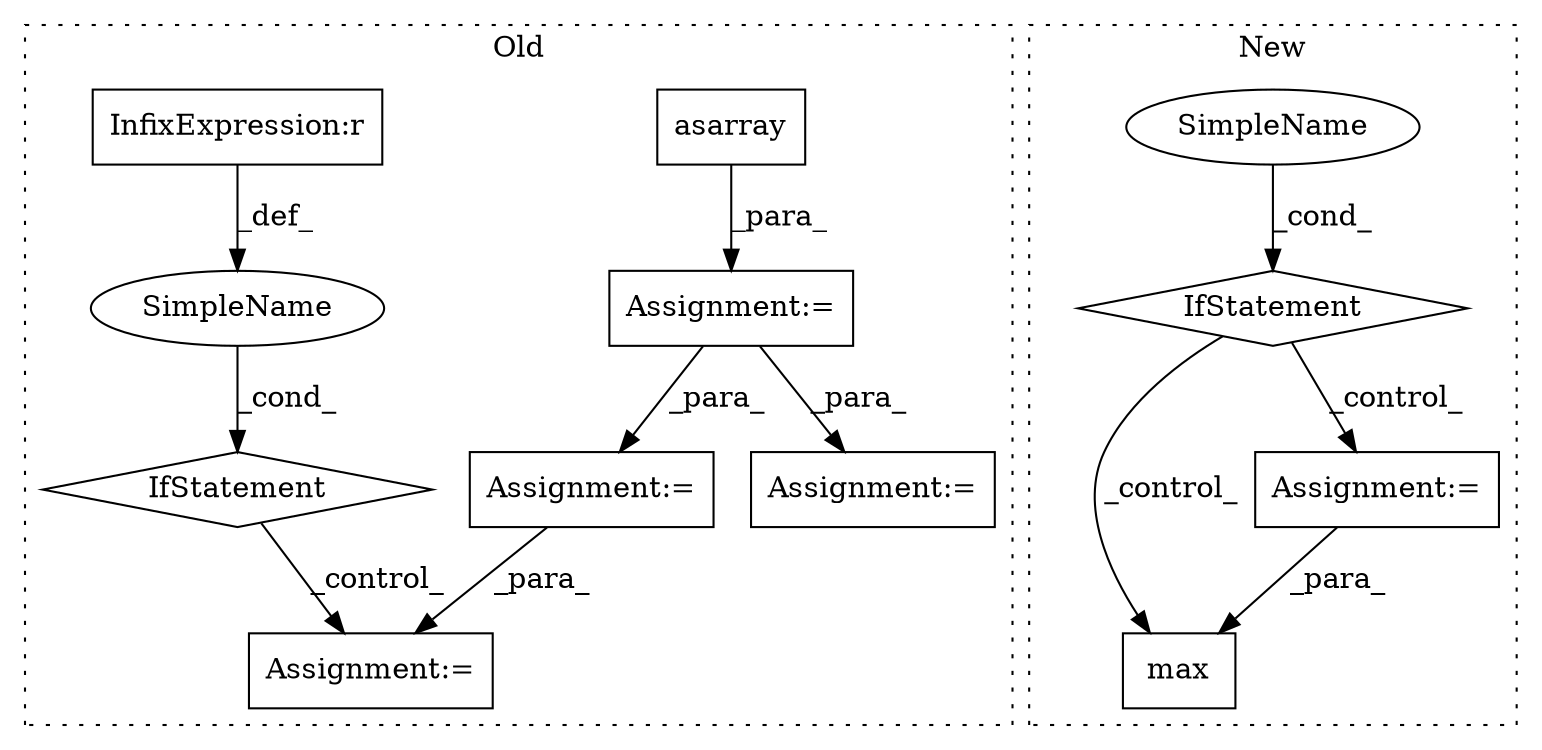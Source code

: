 digraph G {
subgraph cluster0 {
1 [label="asarray" a="32" s="11374,11386" l="8,1" shape="box"];
3 [label="Assignment:=" a="7" s="11624" l="1" shape="box"];
4 [label="Assignment:=" a="7" s="11446" l="1" shape="box"];
5 [label="IfStatement" a="25" s="11566,11596" l="4,2" shape="diamond"];
7 [label="SimpleName" a="42" s="" l="" shape="ellipse"];
9 [label="InfixExpression:r" a="27" s="11588" l="4" shape="box"];
10 [label="Assignment:=" a="7" s="11541" l="1" shape="box"];
11 [label="Assignment:=" a="7" s="11367" l="1" shape="box"];
label = "Old";
style="dotted";
}
subgraph cluster1 {
2 [label="max" a="32" s="11689,11823" l="17,-3" shape="box"];
6 [label="IfStatement" a="25" s="11632,11662" l="10,2" shape="diamond"];
8 [label="SimpleName" a="42" s="" l="" shape="ellipse"];
12 [label="Assignment:=" a="7" s="11783" l="34" shape="box"];
label = "New";
style="dotted";
}
1 -> 11 [label="_para_"];
4 -> 3 [label="_para_"];
5 -> 3 [label="_control_"];
6 -> 2 [label="_control_"];
6 -> 12 [label="_control_"];
7 -> 5 [label="_cond_"];
8 -> 6 [label="_cond_"];
9 -> 7 [label="_def_"];
11 -> 4 [label="_para_"];
11 -> 10 [label="_para_"];
12 -> 2 [label="_para_"];
}